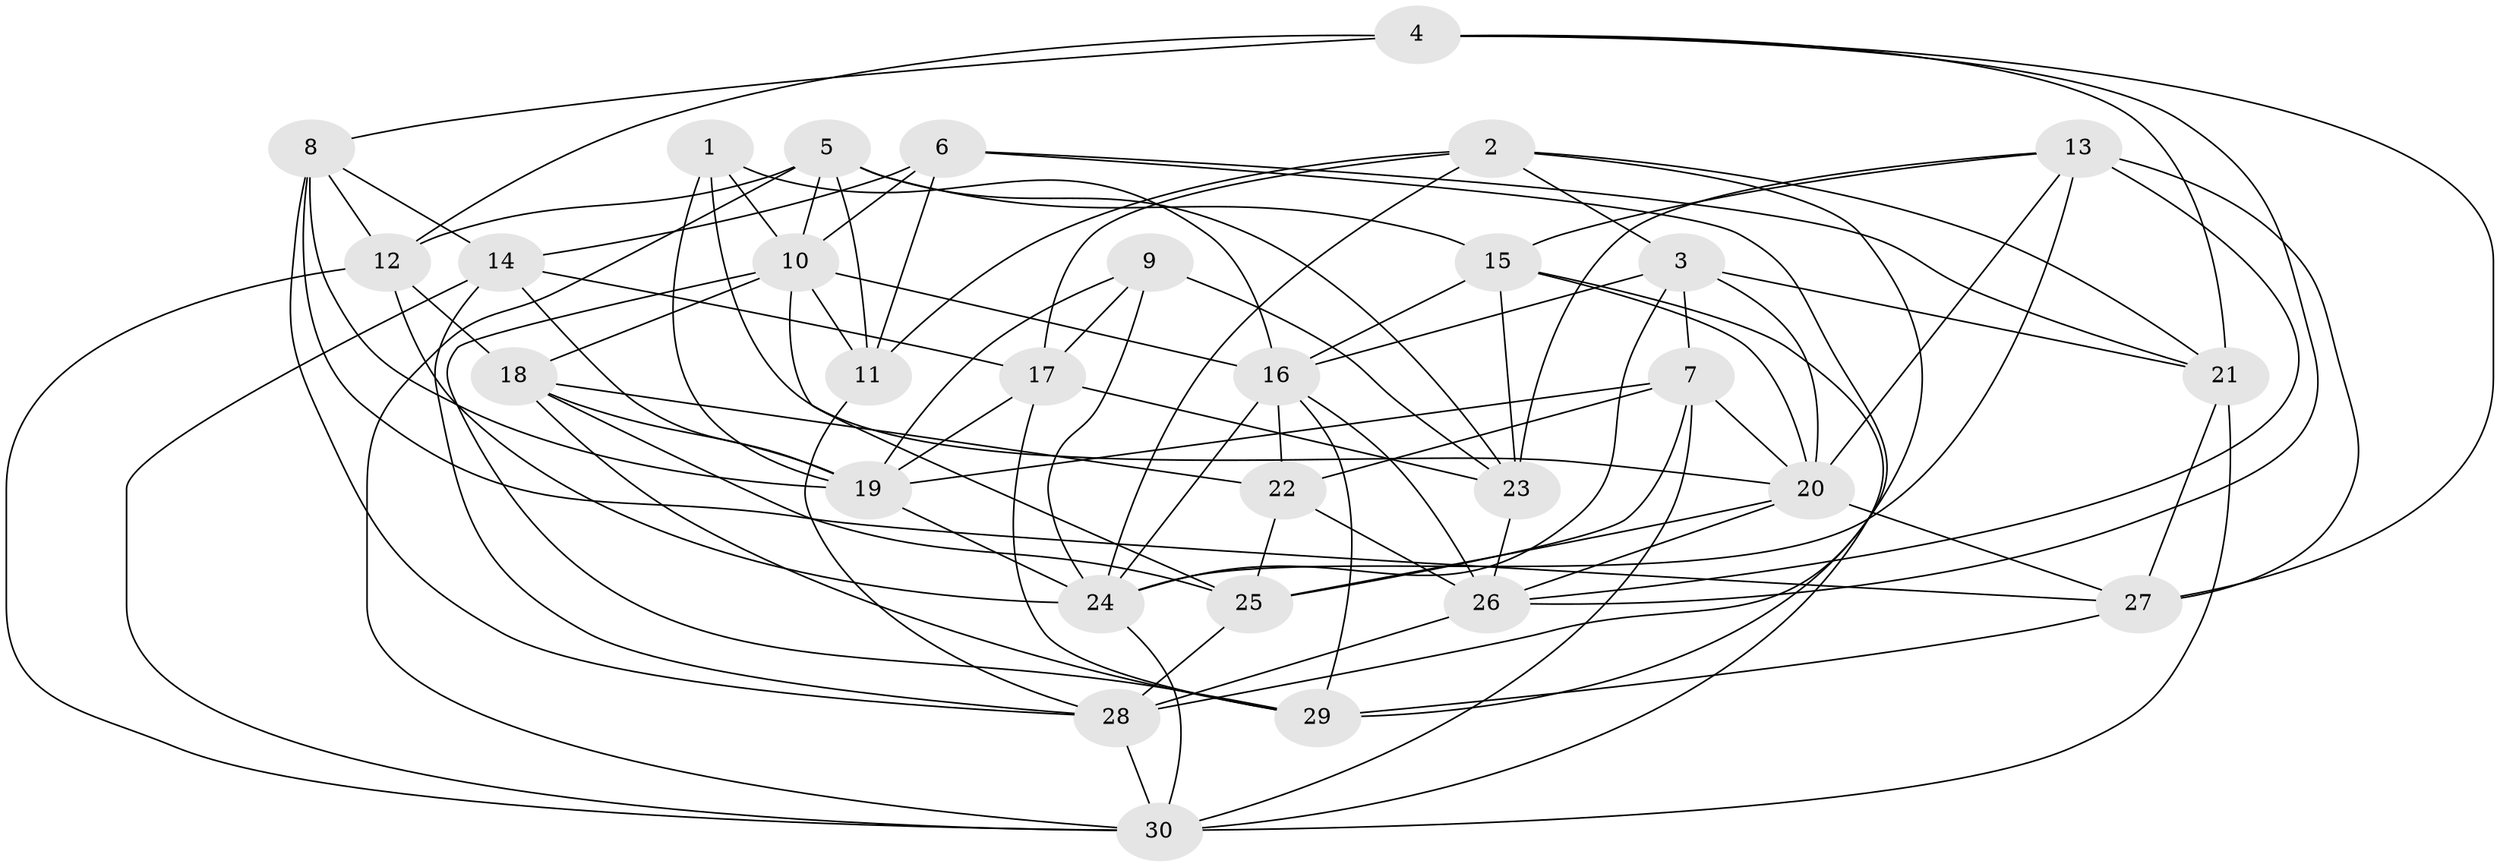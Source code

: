 // original degree distribution, {4: 1.0}
// Generated by graph-tools (version 1.1) at 2025/38/03/04/25 23:38:04]
// undirected, 30 vertices, 93 edges
graph export_dot {
  node [color=gray90,style=filled];
  1;
  2;
  3;
  4;
  5;
  6;
  7;
  8;
  9;
  10;
  11;
  12;
  13;
  14;
  15;
  16;
  17;
  18;
  19;
  20;
  21;
  22;
  23;
  24;
  25;
  26;
  27;
  28;
  29;
  30;
  1 -- 10 [weight=1.0];
  1 -- 16 [weight=1.0];
  1 -- 19 [weight=1.0];
  1 -- 20 [weight=1.0];
  2 -- 3 [weight=1.0];
  2 -- 11 [weight=1.0];
  2 -- 17 [weight=1.0];
  2 -- 21 [weight=1.0];
  2 -- 24 [weight=1.0];
  2 -- 28 [weight=1.0];
  3 -- 7 [weight=1.0];
  3 -- 16 [weight=1.0];
  3 -- 20 [weight=1.0];
  3 -- 21 [weight=1.0];
  3 -- 24 [weight=1.0];
  4 -- 8 [weight=1.0];
  4 -- 12 [weight=2.0];
  4 -- 21 [weight=1.0];
  4 -- 26 [weight=1.0];
  4 -- 27 [weight=1.0];
  5 -- 10 [weight=1.0];
  5 -- 11 [weight=1.0];
  5 -- 12 [weight=1.0];
  5 -- 15 [weight=1.0];
  5 -- 23 [weight=1.0];
  5 -- 30 [weight=1.0];
  6 -- 10 [weight=1.0];
  6 -- 11 [weight=2.0];
  6 -- 14 [weight=1.0];
  6 -- 21 [weight=1.0];
  6 -- 29 [weight=1.0];
  7 -- 19 [weight=1.0];
  7 -- 20 [weight=1.0];
  7 -- 22 [weight=1.0];
  7 -- 25 [weight=1.0];
  7 -- 30 [weight=1.0];
  8 -- 12 [weight=1.0];
  8 -- 14 [weight=1.0];
  8 -- 19 [weight=1.0];
  8 -- 27 [weight=1.0];
  8 -- 28 [weight=1.0];
  9 -- 17 [weight=1.0];
  9 -- 19 [weight=1.0];
  9 -- 23 [weight=1.0];
  9 -- 24 [weight=1.0];
  10 -- 11 [weight=1.0];
  10 -- 16 [weight=1.0];
  10 -- 18 [weight=1.0];
  10 -- 25 [weight=1.0];
  10 -- 29 [weight=1.0];
  11 -- 28 [weight=1.0];
  12 -- 18 [weight=2.0];
  12 -- 24 [weight=1.0];
  12 -- 30 [weight=1.0];
  13 -- 15 [weight=1.0];
  13 -- 20 [weight=1.0];
  13 -- 23 [weight=1.0];
  13 -- 24 [weight=1.0];
  13 -- 26 [weight=1.0];
  13 -- 27 [weight=1.0];
  14 -- 17 [weight=1.0];
  14 -- 19 [weight=1.0];
  14 -- 28 [weight=1.0];
  14 -- 30 [weight=1.0];
  15 -- 16 [weight=1.0];
  15 -- 20 [weight=1.0];
  15 -- 23 [weight=1.0];
  15 -- 30 [weight=1.0];
  16 -- 22 [weight=1.0];
  16 -- 24 [weight=1.0];
  16 -- 26 [weight=1.0];
  16 -- 29 [weight=1.0];
  17 -- 19 [weight=1.0];
  17 -- 23 [weight=1.0];
  17 -- 29 [weight=1.0];
  18 -- 19 [weight=1.0];
  18 -- 22 [weight=2.0];
  18 -- 25 [weight=1.0];
  18 -- 29 [weight=1.0];
  19 -- 24 [weight=1.0];
  20 -- 25 [weight=1.0];
  20 -- 26 [weight=1.0];
  20 -- 27 [weight=1.0];
  21 -- 27 [weight=1.0];
  21 -- 30 [weight=1.0];
  22 -- 25 [weight=1.0];
  22 -- 26 [weight=1.0];
  23 -- 26 [weight=1.0];
  24 -- 30 [weight=1.0];
  25 -- 28 [weight=1.0];
  26 -- 28 [weight=2.0];
  27 -- 29 [weight=1.0];
  28 -- 30 [weight=1.0];
}
